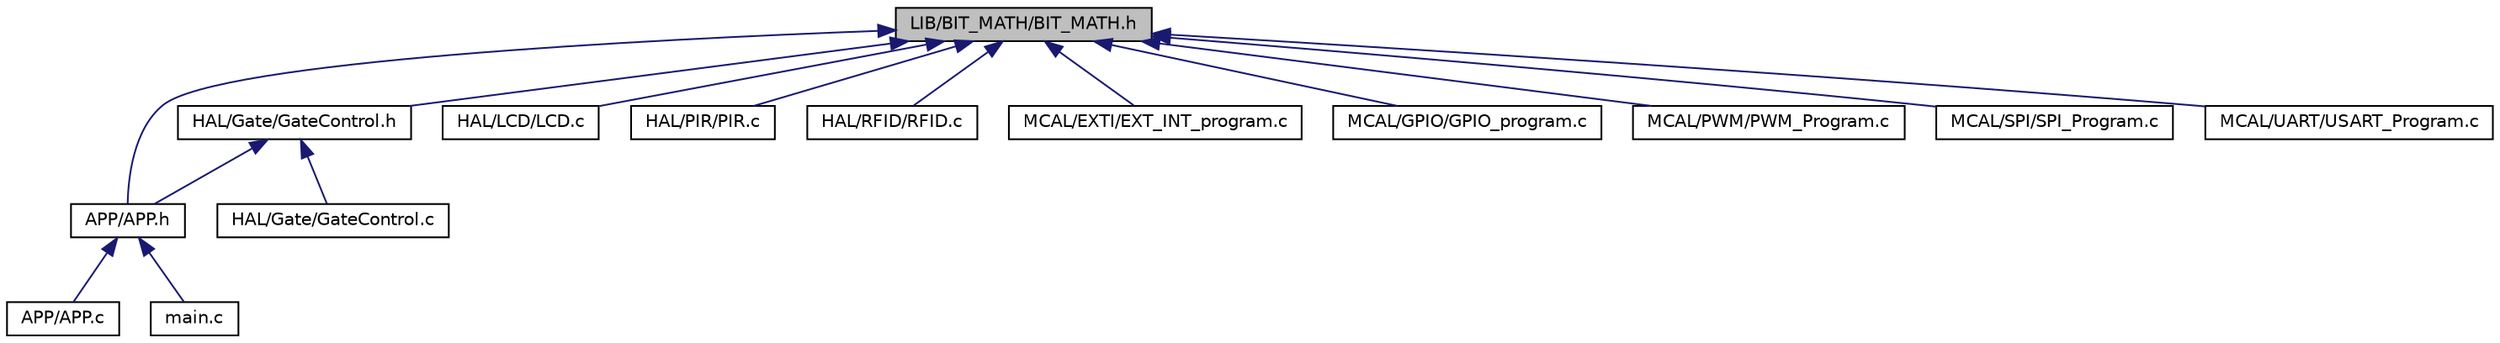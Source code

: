 digraph "LIB/BIT_MATH/BIT_MATH.h"
{
 // LATEX_PDF_SIZE
  edge [fontname="Helvetica",fontsize="10",labelfontname="Helvetica",labelfontsize="10"];
  node [fontname="Helvetica",fontsize="10",shape=record];
  Node1 [label="LIB/BIT_MATH/BIT_MATH.h",height=0.2,width=0.4,color="black", fillcolor="grey75", style="filled", fontcolor="black",tooltip=" "];
  Node1 -> Node2 [dir="back",color="midnightblue",fontsize="10",style="solid",fontname="Helvetica"];
  Node2 [label="APP/APP.h",height=0.2,width=0.4,color="black", fillcolor="white", style="filled",URL="$d3/d05/_a_p_p_8h.html",tooltip=" "];
  Node2 -> Node3 [dir="back",color="midnightblue",fontsize="10",style="solid",fontname="Helvetica"];
  Node3 [label="APP/APP.c",height=0.2,width=0.4,color="black", fillcolor="white", style="filled",URL="$de/d07/_a_p_p_8c.html",tooltip=" "];
  Node2 -> Node4 [dir="back",color="midnightblue",fontsize="10",style="solid",fontname="Helvetica"];
  Node4 [label="main.c",height=0.2,width=0.4,color="black", fillcolor="white", style="filled",URL="$d0/d01/main_8c.html",tooltip=" "];
  Node1 -> Node5 [dir="back",color="midnightblue",fontsize="10",style="solid",fontname="Helvetica"];
  Node5 [label="HAL/Gate/GateControl.h",height=0.2,width=0.4,color="black", fillcolor="white", style="filled",URL="$d9/d06/_gate_control_8h.html",tooltip=" "];
  Node5 -> Node2 [dir="back",color="midnightblue",fontsize="10",style="solid",fontname="Helvetica"];
  Node5 -> Node6 [dir="back",color="midnightblue",fontsize="10",style="solid",fontname="Helvetica"];
  Node6 [label="HAL/Gate/GateControl.c",height=0.2,width=0.4,color="black", fillcolor="white", style="filled",URL="$d7/d00/_gate_control_8c.html",tooltip=" "];
  Node1 -> Node7 [dir="back",color="midnightblue",fontsize="10",style="solid",fontname="Helvetica"];
  Node7 [label="HAL/LCD/LCD.c",height=0.2,width=0.4,color="black", fillcolor="white", style="filled",URL="$df/d01/_l_c_d_8c.html",tooltip=" "];
  Node1 -> Node8 [dir="back",color="midnightblue",fontsize="10",style="solid",fontname="Helvetica"];
  Node8 [label="HAL/PIR/PIR.c",height=0.2,width=0.4,color="black", fillcolor="white", style="filled",URL="$d4/d05/_p_i_r_8c.html",tooltip=" "];
  Node1 -> Node9 [dir="back",color="midnightblue",fontsize="10",style="solid",fontname="Helvetica"];
  Node9 [label="HAL/RFID/RFID.c",height=0.2,width=0.4,color="black", fillcolor="white", style="filled",URL="$da/d02/_r_f_i_d_8c.html",tooltip=" "];
  Node1 -> Node10 [dir="back",color="midnightblue",fontsize="10",style="solid",fontname="Helvetica"];
  Node10 [label="MCAL/EXTI/EXT_INT_program.c",height=0.2,width=0.4,color="black", fillcolor="white", style="filled",URL="$dd/d07/_e_x_t___i_n_t__program_8c.html",tooltip=" "];
  Node1 -> Node11 [dir="back",color="midnightblue",fontsize="10",style="solid",fontname="Helvetica"];
  Node11 [label="MCAL/GPIO/GPIO_program.c",height=0.2,width=0.4,color="black", fillcolor="white", style="filled",URL="$dd/d05/_g_p_i_o__program_8c.html",tooltip=" "];
  Node1 -> Node12 [dir="back",color="midnightblue",fontsize="10",style="solid",fontname="Helvetica"];
  Node12 [label="MCAL/PWM/PWM_Program.c",height=0.2,width=0.4,color="black", fillcolor="white", style="filled",URL="$d0/d01/_p_w_m___program_8c.html",tooltip=" "];
  Node1 -> Node13 [dir="back",color="midnightblue",fontsize="10",style="solid",fontname="Helvetica"];
  Node13 [label="MCAL/SPI/SPI_Program.c",height=0.2,width=0.4,color="black", fillcolor="white", style="filled",URL="$d2/d07/_s_p_i___program_8c.html",tooltip=" "];
  Node1 -> Node14 [dir="back",color="midnightblue",fontsize="10",style="solid",fontname="Helvetica"];
  Node14 [label="MCAL/UART/USART_Program.c",height=0.2,width=0.4,color="black", fillcolor="white", style="filled",URL="$d5/d07/_u_s_a_r_t___program_8c.html",tooltip=" "];
}

